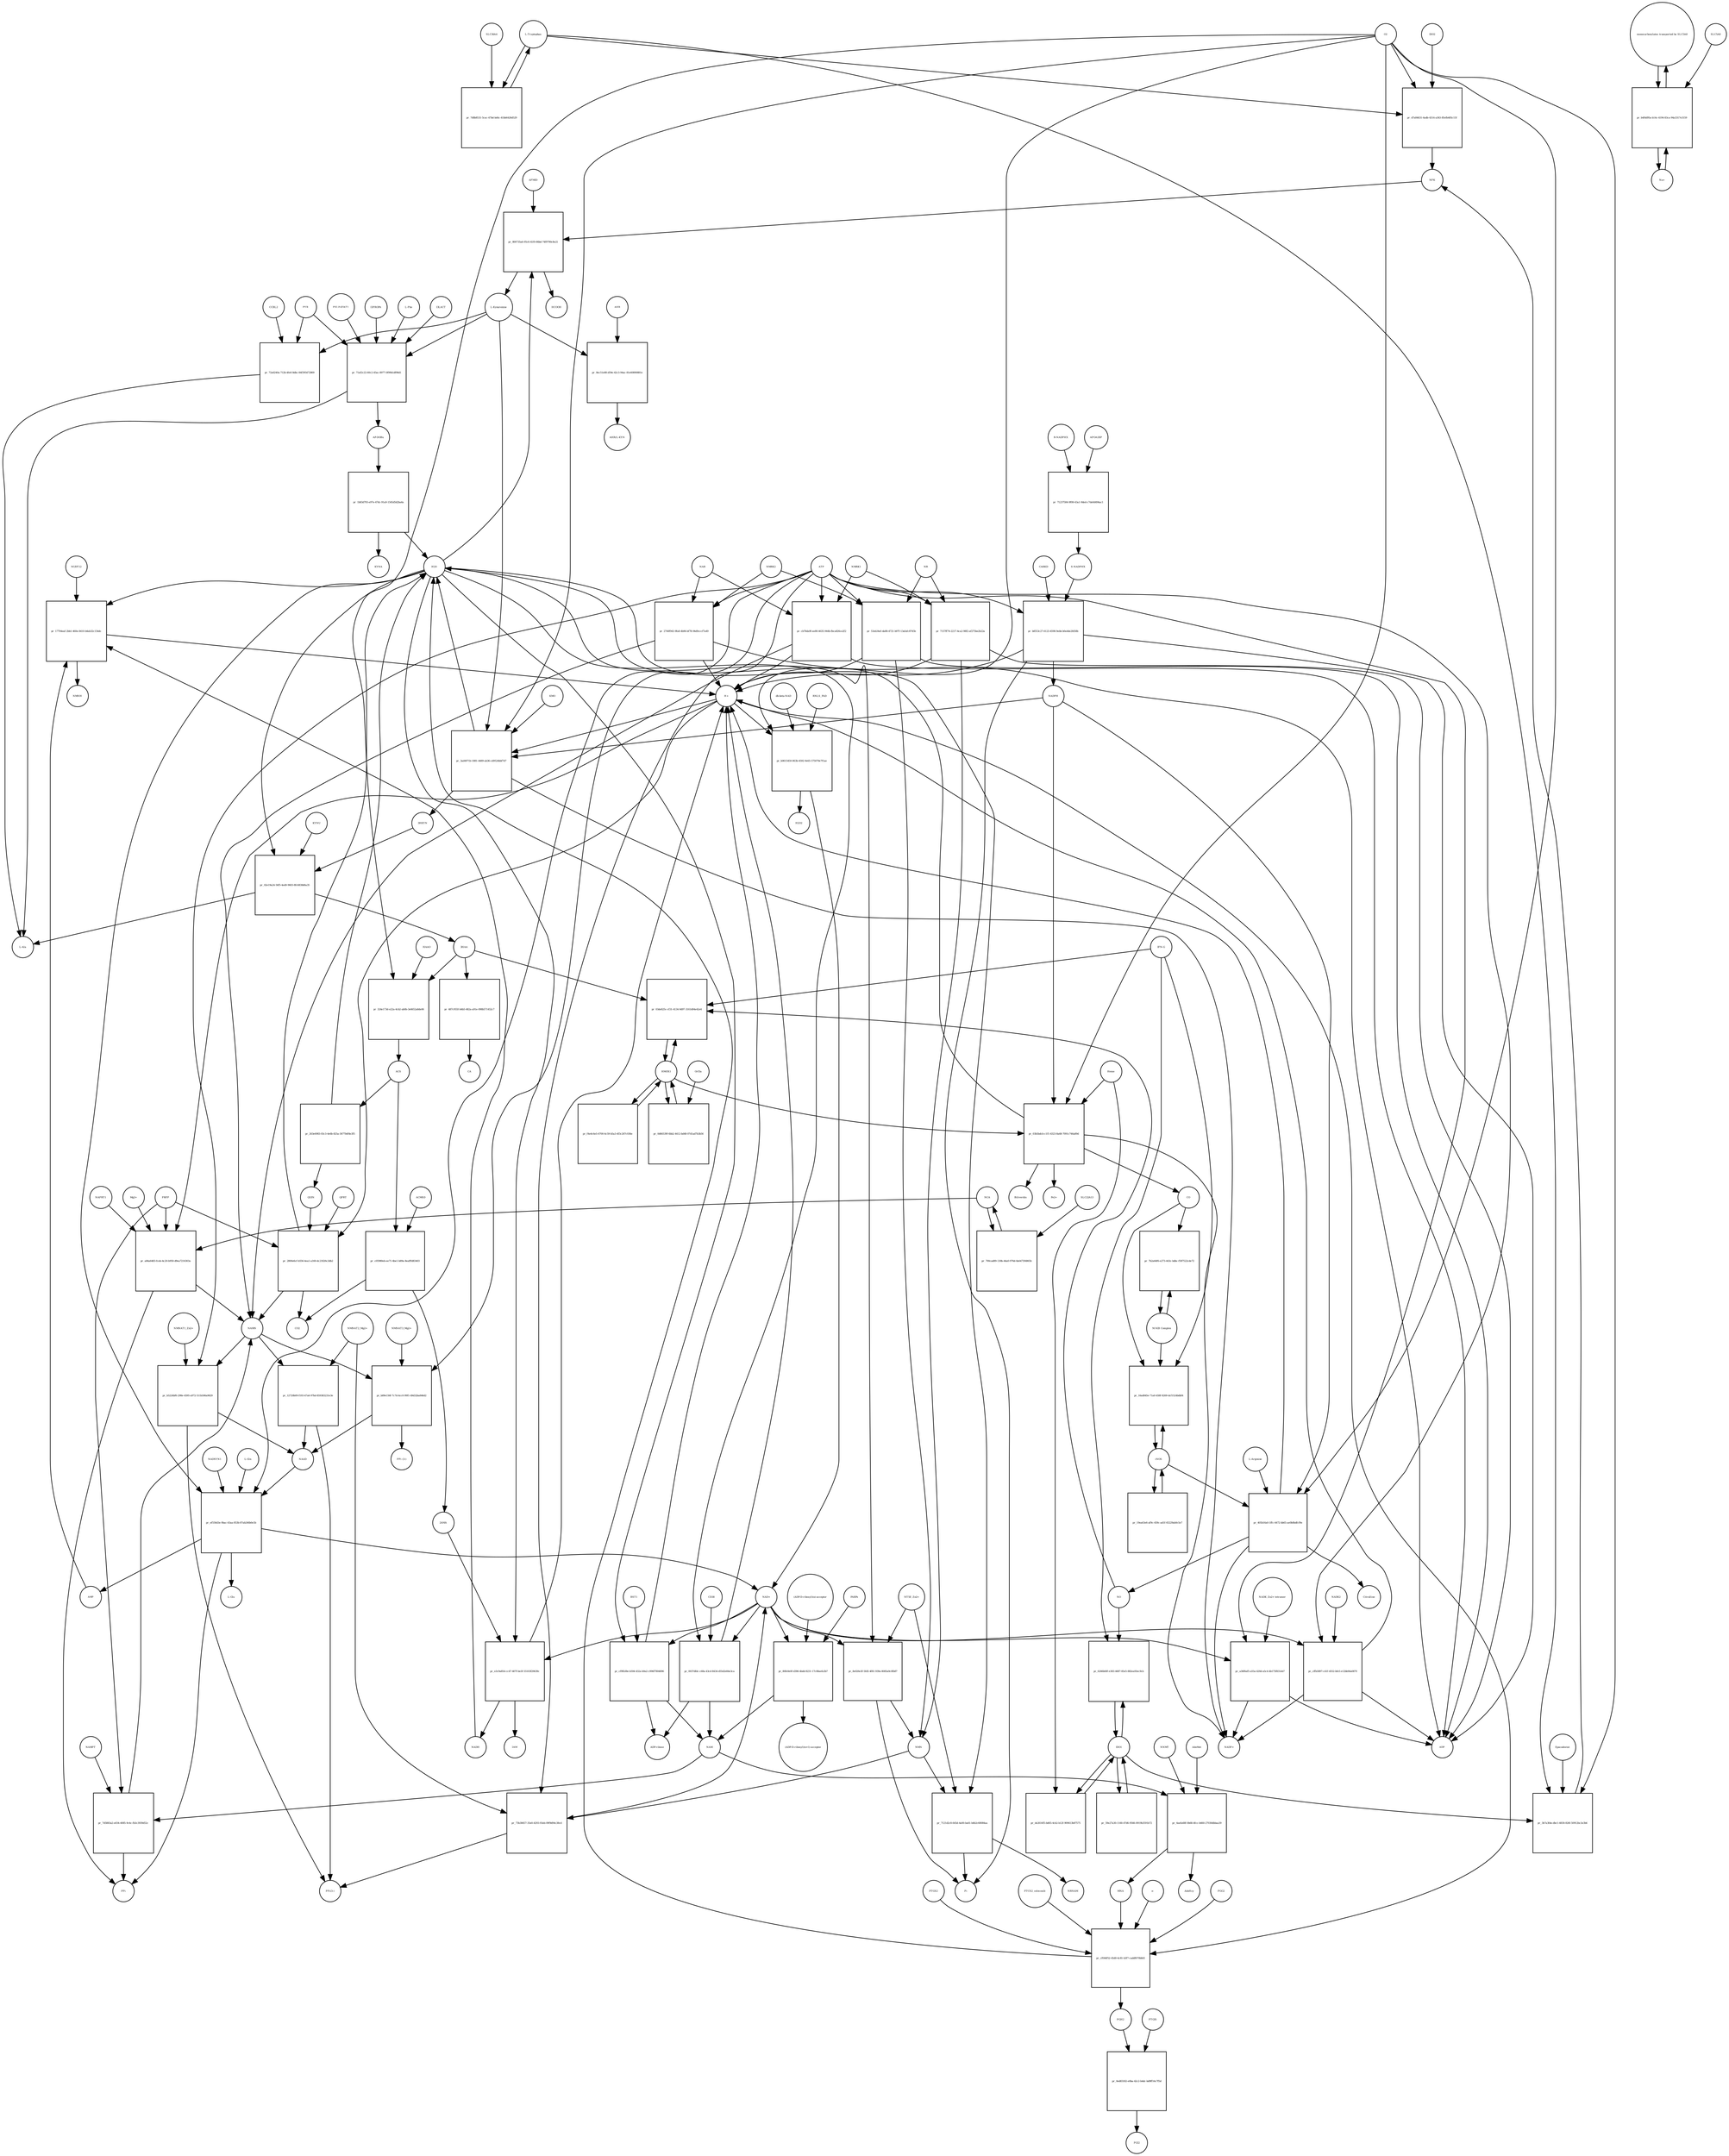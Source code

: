 strict digraph  {
"L-Tryptophan" [annotation="urn_miriam_obo.chebi_CHEBI%3A57912", bipartite=0, cls="simple chemical", fontsize=4, label="L-Tryptophan", shape=circle];
"pr_7d8b8531-5cac-47bd-bd4c-41bb6426d529" [annotation="", bipartite=1, cls=process, fontsize=4, label="pr_7d8b8531-5cac-47bd-bd4c-41bb6426d529", shape=square];
SLC36A4 [annotation=urn_miriam_uniprot_Q6YBV0, bipartite=0, cls=macromolecule, fontsize=4, label=SLC36A4, shape=circle];
"pr_d7a84631-4adb-4314-a363-85efb485c15f" [annotation="", bipartite=1, cls=process, fontsize=4, label="pr_d7a84631-4adb-4314-a363-85efb485c15f", shape=square];
NFK [annotation="urn_miriam_obo.chebi_CHEBI%3A18377", bipartite=0, cls="simple chemical", fontsize=4, label=NFK, shape=circle];
IDO2 [annotation=urn_miriam_uniprot_Q6ZQW0, bipartite=0, cls=macromolecule, fontsize=4, label=IDO2, shape=circle];
O2 [annotation="urn_miriam_obo.chebi_CHEBI%3A15379", bipartite=0, cls="simple chemical", fontsize=4, label=O2, shape=circle];
"pr_3b7a3fde-dbc1-4830-826f-50912bc3e3b6" [annotation="", bipartite=1, cls=process, fontsize=4, label="pr_3b7a3fde-dbc1-4830-826f-50912bc3e3b6", shape=square];
IDO1 [annotation=urn_miriam_uniprot_P14902, bipartite=0, cls=complex, fontsize=4, label=IDO1, shape=circle];
Epacadostat [annotation="", bipartite=0, cls="simple chemical", fontsize=4, label=Epacadostat, shape=circle];
"pr_800735a6-95c6-41f0-86bd-74f9790c8e21" [annotation="", bipartite=1, cls=process, fontsize=4, label="pr_800735a6-95c6-41f0-86bd-74f9790c8e21", shape=square];
"L-Kynurenine" [annotation="urn_miriam_obo.chebi_CHEBI%3A16946", bipartite=0, cls="simple chemical", fontsize=4, label="L-Kynurenine", shape=circle];
AFMID [annotation=urn_miriam_uniprot_Q63HM1, bipartite=0, cls=macromolecule, fontsize=4, label=AFMID, shape=circle];
H2O [annotation="urn_miriam_obo.chebi_CHEBI%3A15377", bipartite=0, cls="simple chemical", fontsize=4, label=H2O, shape=circle];
HCOOH [annotation="urn_miriam_obo.chebi_CHEBI%3A30751", bipartite=0, cls="simple chemical", fontsize=4, label=HCOOH, shape=circle];
"pr_71af2c22-60c2-45ac-8977-0f99b1df98d1" [annotation="", bipartite=1, cls=process, fontsize=4, label="pr_71af2c22-60c2-45ac-8977-0f99b1df98d1", shape=square];
"AP-DOBu" [annotation="urn_miriam_obo.chebi_CHEBI%3A17442", bipartite=0, cls="simple chemical", fontsize=4, label="AP-DOBu", shape=circle];
"PXLP-KYAT1" [annotation="urn_miriam_uniprot_Q16773|urn_miriam_obo.chebi_CHEBI%3A18405", bipartite=0, cls="complex multimer", fontsize=4, label="PXLP-KYAT1", shape=circle];
I3PROPA [annotation="urn_miriam_obo.chebi_CHEBI%3A43580", bipartite=0, cls=macromolecule, fontsize=4, label=I3PROPA, shape=circle];
"L-Phe" [annotation="urn_miriam_obo.chebi_CHEBI%3A58095", bipartite=0, cls="simple chemical", fontsize=4, label="L-Phe", shape=circle];
I3LACT [annotation="urn_miriam_obo.chebi_CHEBI%3A55528", bipartite=0, cls=macromolecule, fontsize=4, label=I3LACT, shape=circle];
PYR [annotation="urn_miriam_obo.chebi_CHEBI%3A15361", bipartite=0, cls="simple chemical", fontsize=4, label=PYR, shape=circle];
"L-Ala" [annotation="urn_miriam_obo.chebi_CHEBI%3A57972", bipartite=0, cls="simple chemical", fontsize=4, label="L-Ala", shape=circle];
"pr_72a6240a-712b-4fe0-8dbc-84f395472869" [annotation="", bipartite=1, cls=process, fontsize=4, label="pr_72a6240a-712b-4fe0-8dbc-84f395472869", shape=square];
CCBL2 [annotation=urn_miriam_uniprot_Q6YP21, bipartite=0, cls="macromolecule multimer", fontsize=4, label=CCBL2, shape=circle];
"pr_1b83d793-e97e-47dc-91a9-1545d5d2ba4a" [annotation="", bipartite=1, cls=process, fontsize=4, label="pr_1b83d793-e97e-47dc-91a9-1545d5d2ba4a", shape=square];
KYNA [annotation="urn_miriam_obo.chebi_CHEBI%3A18344", bipartite=0, cls="simple chemical", fontsize=4, label=KYNA, shape=circle];
"pr_3ad4971b-1881-4489-ab36-cd9524bbf7d7" [annotation="", bipartite=1, cls=process, fontsize=4, label="pr_3ad4971b-1881-4489-ab36-cd9524bbf7d7", shape=square];
"3HKYN" [annotation="urn_miriam_obo.chebi_CHEBI%3A17380", bipartite=0, cls="simple chemical", fontsize=4, label="3HKYN", shape=circle];
KMO [annotation=urn_miriam_uniprot_O15229, bipartite=0, cls=macromolecule, fontsize=4, label=KMO, shape=circle];
NADPH [annotation="urn_miriam_obo.chebi_CHEBI%3A16474", bipartite=0, cls="simple chemical", fontsize=4, label=NADPH, shape=circle];
"H+" [annotation="urn_miriam_obo.chebi_CHEBI%3A15378", bipartite=0, cls="simple chemical", fontsize=4, label="H+", shape=circle];
"NADP+" [annotation="urn_miriam_obo.chebi_CHEBI%3A18009", bipartite=0, cls="simple chemical", fontsize=4, label="NADP+", shape=circle];
"pr_02e19a24-56f5-4ed0-9603-8fc6838d6a35" [annotation="", bipartite=1, cls=process, fontsize=4, label="pr_02e19a24-56f5-4ed0-9603-8fc6838d6a35", shape=square];
"3HAA" [annotation="urn_miriam_obo.chebi_CHEBI%3A15793", bipartite=0, cls="simple chemical", fontsize=4, label="3HAA", shape=circle];
KYNU [annotation=urn_miriam_uniprot_Q16719, bipartite=0, cls="macromolecule multimer", fontsize=4, label=KYNU, shape=circle];
"pr_324e173d-e22a-4cb2-ab0b-3e6652a8de06" [annotation="", bipartite=1, cls=process, fontsize=4, label="pr_324e173d-e22a-4cb2-ab0b-3e6652a8de06", shape=square];
ACS [annotation="urn_miriam_obo.chebi_CHEBI%3A29044", bipartite=0, cls="simple chemical", fontsize=4, label=ACS, shape=circle];
HAAO [annotation=urn_miriam_uniprot_P46952, bipartite=0, cls=macromolecule, fontsize=4, label=HAAO, shape=circle];
"pr_c05980eb-ee71-4be1-b89a-8eafffd83403" [annotation="", bipartite=1, cls=process, fontsize=4, label="pr_c05980eb-ee71-4be1-b89a-8eafffd83403", shape=square];
"2AMA" [annotation="urn_miriam_obo.chebi_CHEBI%3A15745", bipartite=0, cls="simple chemical", fontsize=4, label="2AMA", shape=circle];
ACMSD [annotation=urn_miriam_uniprot_Q8TDX5, bipartite=0, cls="macromolecule multimer", fontsize=4, label=ACMSD, shape=circle];
CO2 [annotation="urn_miriam_obo.chebi_CHEBI%3A16526", bipartite=0, cls="simple chemical", fontsize=4, label=CO2, shape=circle];
"pr_e3c9a854-cc47-407f-be3f-55103f29639c" [annotation="", bipartite=1, cls=process, fontsize=4, label="pr_e3c9a854-cc47-407f-be3f-55103f29639c", shape=square];
"2AM" [annotation="urn_miriam_obo.chebi_CHEBI%3A16886", bipartite=0, cls="simple chemical", fontsize=4, label="2AM", shape=circle];
"NAD+" [annotation="urn_miriam_obo.chebi_CHEBI%3A57540", bipartite=0, cls="simple chemical", fontsize=4, label="NAD+", shape=circle];
NADH [annotation="urn_miriam_obo.chebi_CHEBI%3A57945", bipartite=0, cls="simple chemical", fontsize=4, label=NADH, shape=circle];
"pr_263e6983-03c3-4e6b-825a-3677b6f4e3f5" [annotation="", bipartite=1, cls=process, fontsize=4, label="pr_263e6983-03c3-4e6b-825a-3677b6f4e3f5", shape=square];
QUIN [annotation="urn_miriam_obo.chebi_CHEBI%3A16675", bipartite=0, cls="simple chemical", fontsize=4, label=QUIN, shape=circle];
"pr_8ec51e88-d59e-42c3-94ac-81e60890881e" [annotation="", bipartite=1, cls=process, fontsize=4, label="pr_8ec51e88-d59e-42c3-94ac-81e60890881e", shape=square];
AHR [annotation=urn_miriam_uniprot_P35869, bipartite=0, cls=macromolecule, fontsize=4, label=AHR, shape=circle];
"AHR/L-KYN" [annotation="", bipartite=0, cls=complex, fontsize=4, label="AHR/L-KYN", shape=circle];
"pr_6266b60f-e383-4687-85e5-882ea93ec9cb" [annotation="", bipartite=1, cls=process, fontsize=4, label="pr_6266b60f-e383-4687-85e5-882ea93ec9cb", shape=square];
NO [annotation="urn_miriam_obo.chebi_CHEBI%3A16480", bipartite=0, cls="simple chemical", fontsize=4, label=NO, shape=circle];
"IFN-G" [annotation=urn_miriam_uniprot_Q14609, bipartite=0, cls=macromolecule, fontsize=4, label="IFN-G", shape=circle];
iNOS [annotation=urn_miriam_uniprot_P35228, bipartite=0, cls=macromolecule, fontsize=4, label=iNOS, shape=circle];
"pr_16ad845e-71a0-458f-8269-dcf1524bdbf4" [annotation="", bipartite=1, cls=process, fontsize=4, label="pr_16ad845e-71a0-458f-8269-dcf1524bdbf4", shape=square];
"Nf-KB Complex" [annotation="urn_miriam_uniprot_P19838|urn_miriam_uniprot_Q04206|urn_miriam_uniprot_Q00653", bipartite=0, cls=complex, fontsize=4, label="Nf-KB Complex", shape=circle];
CO [annotation="urn_miriam_obo.chebi_CHEBI%3A17245", bipartite=0, cls="simple chemical", fontsize=4, label=CO, shape=circle];
"L-Arginine" [annotation="urn_miriam_obo.chebi_CHEBI%3A16467", bipartite=0, cls="simple chemical", fontsize=4, label="L-Arginine", shape=circle];
"pr_405b16a0-1ffc-4472-bb65-ae0b8bdfcf9e" [annotation="", bipartite=1, cls=process, fontsize=4, label="pr_405b16a0-1ffc-4472-bb65-ae0b8bdfcf9e", shape=square];
Citrulline [annotation="urn_miriam_obo.chebi_CHEBI%3A16349", bipartite=0, cls="simple chemical", fontsize=4, label=Citrulline, shape=circle];
"pr_19ea63e6-af9c-459c-ad1f-65229ab0c5e7" [annotation="", bipartite=1, cls=process, fontsize=4, label="pr_19ea63e6-af9c-459c-ad1f-65229ab0c5e7", shape=square];
"pr_59e27a30-1160-47d6-9566-0919b3591b72" [annotation="", bipartite=1, cls=process, fontsize=4, label="pr_59e27a30-1160-47d6-9566-0919b3591b72", shape=square];
"R-NADPHX" [annotation="urn_miriam_obo.chebi_CHEBI%3A64085", bipartite=0, cls="simple chemical", fontsize=4, label="R-NADPHX", shape=circle];
"pr_71237584-9f08-43a1-9ded-c7de0d494ac1" [annotation="", bipartite=1, cls=process, fontsize=4, label="pr_71237584-9f08-43a1-9ded-c7de0d494ac1", shape=square];
"S-NADPHX" [annotation="urn_miriam_obo.chebi_CHEBI%3A64084", bipartite=0, cls="simple chemical", fontsize=4, label="S-NADPHX", shape=circle];
APOA1BP [annotation=urn_miriam_uniprot_O95544, bipartite=0, cls="macromolecule multimer", fontsize=4, label=APOA1BP, shape=circle];
"pr_b8553c27-6123-4598-9ebb-b0a4de2fd58b" [annotation="", bipartite=1, cls=process, fontsize=4, label="pr_b8553c27-6123-4598-9ebb-b0a4de2fd58b", shape=square];
CARKD [annotation=urn_miriam_uniprot_Q8IW45, bipartite=0, cls=macromolecule, fontsize=4, label=CARKD, shape=circle];
ATP [annotation="urn_miriam_obo.chebi_CHEBI%3A30616", bipartite=0, cls="simple chemical", fontsize=4, label=ATP, shape=circle];
ADP [annotation="urn_miriam_obo.chebi_CHEBI%3A456216", bipartite=0, cls="simple chemical", fontsize=4, label=ADP, shape=circle];
Pi [annotation="urn_miriam_obo.chebi_CHEBI%3A18367", bipartite=0, cls="simple chemical", fontsize=4, label=Pi, shape=circle];
"pr_cffb5897-c41f-4552-bfe5-e12bb94a0870" [annotation="", bipartite=1, cls=process, fontsize=4, label="pr_cffb5897-c41f-4552-bfe5-e12bb94a0870", shape=square];
NADK2 [annotation=urn_miriam_uniprot_Q4G0N4, bipartite=0, cls="macromolecule multimer", fontsize=4, label=NADK2, shape=circle];
NAMN [annotation="urn_miriam_obo.chebi_CHEBI%3A15763", bipartite=0, cls="simple chemical", fontsize=4, label=NAMN, shape=circle];
"pr_b89e156f-7c7d-4cc0-99f1-49d32ba846d2" [annotation="", bipartite=1, cls=process, fontsize=4, label="pr_b89e156f-7c7d-4cc0-99f1-49d32ba846d2", shape=square];
NAAD [annotation="urn_miriam_obo.chebi_CHEBI%3A18304", bipartite=0, cls="simple chemical", fontsize=4, label=NAAD, shape=circle];
"NMNAT3_Mg2+" [annotation="urn_miriam_uniprot_Q96T66|urn_miriam_obo.chebi_CHEBI%3A18420", bipartite=0, cls="complex multimer", fontsize=4, label="NMNAT3_Mg2+", shape=circle];
"PPi (3-)" [annotation="urn_miriam_obo.chebi_CHEBI%3A33019", bipartite=0, cls="simple chemical", fontsize=4, label="PPi (3-)", shape=circle];
"pr_12720b09-f193-47a6-97bd-859383231e3e" [annotation="", bipartite=1, cls=process, fontsize=4, label="pr_12720b09-f193-47a6-97bd-859383231e3e", shape=square];
"NMNAT2_Mg2+" [annotation="urn_miriam_uniprot_Q9BZQ4|urn_miriam_obo.chebi_CHEBI%3A18420", bipartite=0, cls=complex, fontsize=4, label="NMNAT2_Mg2+", shape=circle];
"PPi(3-)" [annotation="urn_miriam_obo.chebi_CHEBI%3A33019", bipartite=0, cls="simple chemical", fontsize=4, label="PPi(3-)", shape=circle];
NAR [annotation="urn_miriam_obo.chebi_CHEBI%3A58527", bipartite=0, cls="simple chemical", fontsize=4, label=NAR, shape=circle];
"pr_cb76da9f-ee80-4635-944b-fbca826ce2f2" [annotation="", bipartite=1, cls=process, fontsize=4, label="pr_cb76da9f-ee80-4635-944b-fbca826ce2f2", shape=square];
NMRK1 [annotation=urn_miriam_uniprot_Q9NWW6, bipartite=0, cls=macromolecule, fontsize=4, label=NMRK1, shape=circle];
"pr_2740f943-9fa8-4b96-bf78-94d9cccf7a49" [annotation="", bipartite=1, cls=process, fontsize=4, label="pr_2740f943-9fa8-4b96-bf78-94d9cccf7a49", shape=square];
NMRK2 [annotation=urn_miriam_uniprot_Q9NPI5, bipartite=0, cls=macromolecule, fontsize=4, label=NMRK2, shape=circle];
"pr_ef556d3e-9bac-43aa-853b-87ab246b0e5b" [annotation="", bipartite=1, cls=process, fontsize=4, label="pr_ef556d3e-9bac-43aa-853b-87ab246b0e5b", shape=square];
NADSYN1 [annotation=urn_miriam_uniprot_Q6IA69, bipartite=0, cls="macromolecule multimer", fontsize=4, label=NADSYN1, shape=circle];
"L-Gln" [annotation="urn_miriam_obo.chebi_CHEBI%3A58359", bipartite=0, cls="simple chemical", fontsize=4, label="L-Gln", shape=circle];
"L-Glu" [annotation="urn_miriam_obo.chebi_CHEBI%3A29985", bipartite=0, cls="simple chemical", fontsize=4, label="L-Glu", shape=circle];
AMP [annotation="urn_miriam_obo.chebi_CHEBI%3A16027", bipartite=0, cls="simple chemical", fontsize=4, label=AMP, shape=circle];
PPi [annotation="urn_miriam_obo.chebi_CHEBI%3A29888", bipartite=0, cls="simple chemical", fontsize=4, label=PPi, shape=circle];
NMN [annotation="urn_miriam_obo.chebi_CHEBI%3A14649", bipartite=0, cls="simple chemical", fontsize=4, label=NMN, shape=circle];
"pr_73b38457-35e0-4293-93eb-09f9d94c38cd" [annotation="", bipartite=1, cls=process, fontsize=4, label="pr_73b38457-35e0-4293-93eb-09f9d94c38cd", shape=square];
NR [annotation="urn_miriam_obo.chebi_CHEBI%3A15927", bipartite=0, cls="simple chemical", fontsize=4, label=NR, shape=circle];
"pr_7157ff74-2217-4ca2-98f2-af275be2b22a" [annotation="", bipartite=1, cls=process, fontsize=4, label="pr_7157ff74-2217-4ca2-98f2-af275be2b22a", shape=square];
"pr_53eb34ef-da88-4721-b97f-13afafc8745b" [annotation="", bipartite=1, cls=process, fontsize=4, label="pr_53eb34ef-da88-4721-b97f-13afafc8745b", shape=square];
NCA [annotation="urn_miriam_obo.chebi_CHEBI%3A32544", bipartite=0, cls="simple chemical", fontsize=4, label=NCA, shape=circle];
"pr_a84a6483-fceb-4c20-b950-d9ea7216303a" [annotation="", bipartite=1, cls=process, fontsize=4, label="pr_a84a6483-fceb-4c20-b950-d9ea7216303a", shape=square];
NAPRT1 [annotation=urn_miriam_uniprot_Q6XQN6, bipartite=0, cls="macromolecule multimer", fontsize=4, label=NAPRT1, shape=circle];
"Mg2+" [annotation="urn_miriam_obo.chebi_CHEBI%3A18420", bipartite=0, cls="simple chemical", fontsize=4, label="Mg2+", shape=circle];
PRPP [annotation="urn_miriam_obo.chebi_CHEBI%3A17111", bipartite=0, cls="simple chemical", fontsize=4, label=PRPP, shape=circle];
"pr_80fe0e0f-d396-4bdd-8231-17c08aefa3b7" [annotation="", bipartite=1, cls=process, fontsize=4, label="pr_80fe0e0f-d396-4bdd-8231-17c08aefa3b7", shape=square];
NAM [annotation="urn_miriam_obo.chebi_CHEBI%3A17154", bipartite=0, cls="simple chemical", fontsize=4, label=NAM, shape=circle];
PARPs [annotation="urn_miriam_uniprot_Q8N5Y8|urn_miriam_uniprot_Q53GL7|urn_miriam_uniprot_Q8IXQ6", bipartite=0, cls=macromolecule, fontsize=4, label=PARPs, shape=circle];
"(ADP-D-ribosyl)(n)-acceptor" [annotation="urn_miriam_obo.chebi_CHEBI%3A133202", bipartite=0, cls="simple chemical", fontsize=4, label="(ADP-D-ribosyl)(n)-acceptor", shape=circle];
"(ADP-D-ribosyl)(n+1)-acceptor" [annotation="urn_miriam_obo.chebi_CHEBI%3A133203", bipartite=0, cls="simple chemical", fontsize=4, label="(ADP-D-ribosyl)(n+1)-acceptor", shape=circle];
"pr_7d5883a2-e034-4085-9c4c-fb3c3939d52c" [annotation="", bipartite=1, cls=process, fontsize=4, label="pr_7d5883a2-e034-4085-9c4c-fb3c3939d52c", shape=square];
NAMPT [annotation=urn_miriam_uniprot_P43490, bipartite=0, cls=macromolecule, fontsize=4, label=NAMPT, shape=circle];
"pr_4aefa68f-0b68-4fcc-b660-27030dbbaa39" [annotation="", bipartite=1, cls=process, fontsize=4, label="pr_4aefa68f-0b68-4fcc-b660-27030dbbaa39", shape=square];
MNA [annotation="urn_miriam_obo.chebi_CHEBI%3A16797", bipartite=0, cls="simple chemical", fontsize=4, label=MNA, shape=circle];
NNMT [annotation=urn_miriam_uniprot_P40261, bipartite=0, cls=macromolecule, fontsize=4, label=NNMT, shape=circle];
AdoMet [annotation="urn_miriam_obo.chebi_CHEBI%3A15414", bipartite=0, cls="simple chemical", fontsize=4, label=AdoMet, shape=circle];
AdoHcy [annotation="urn_miriam_obo.chebi_CHEBI%3A16680", bipartite=0, cls="simple chemical", fontsize=4, label=AdoHcy, shape=circle];
"pr_2800e6cf-b556-4ea1-a160-dc21826c3db2" [annotation="", bipartite=1, cls=process, fontsize=4, label="pr_2800e6cf-b556-4ea1-a160-dc21826c3db2", shape=square];
QPRT [annotation=urn_miriam_uniprot_Q15274, bipartite=0, cls=macromolecule, fontsize=4, label=QPRT, shape=circle];
"pr_a36f6af5-a55a-420d-a5c4-4b175f831eb7" [annotation="", bipartite=1, cls=process, fontsize=4, label="pr_a36f6af5-a55a-420d-a5c4-4b175f831eb7", shape=square];
"NADK_Zn2+ tetramer" [annotation="urn_miriam_uniprot_O95544|urn_miriam_obo.chebi_CHEBI%3A29105", bipartite=0, cls="complex multimer", fontsize=4, label="NADK_Zn2+ tetramer", shape=circle];
"pr_cf9fb38e-b594-432a-b9a2-c996f7804896" [annotation="", bipartite=1, cls=process, fontsize=4, label="pr_cf9fb38e-b594-432a-b9a2-c996f7804896", shape=square];
"ADP-ribose" [annotation="urn_miriam_obo.chebi_CHEBI%3A57967", bipartite=0, cls="simple chemical", fontsize=4, label="ADP-ribose", shape=circle];
BST1 [annotation=urn_miriam_uniprot_Q10588, bipartite=0, cls="macromolecule multimer", fontsize=4, label=BST1, shape=circle];
"pr_0037dfdc-c68a-43cd-8434-d55d2e84e3ca" [annotation="", bipartite=1, cls=process, fontsize=4, label="pr_0037dfdc-c68a-43cd-8434-d55d2e84e3ca", shape=square];
CD38 [annotation=urn_miriam_uniprot_P28907, bipartite=0, cls=macromolecule, fontsize=4, label=CD38, shape=circle];
"dh-beta-NAD" [annotation="urn_miriam_obo.chebi_CHEBI%3A90171|urn_miriam_obo.chebi_CHEBI%3A90174", bipartite=0, cls="simple chemical", fontsize=4, label="dh-beta-NAD", shape=circle];
"pr_b0615450-063b-4592-9e65-575070e7f1ae" [annotation="", bipartite=1, cls=process, fontsize=4, label="pr_b0615450-063b-4592-9e65-575070e7f1ae", shape=square];
H2O2 [annotation="urn_miriam_obo.chebi_CHEBI%3A16240", bipartite=0, cls="simple chemical", fontsize=4, label=H2O2, shape=circle];
RNLS_FAD [annotation="urn_miriam_uniprot_Q5VYX0|urn_miriam_obo.chebi_CHEBI%3A16238", bipartite=0, cls=complex, fontsize=4, label=RNLS_FAD, shape=circle];
"pr_8e026e3f-5fd5-4f81-939a-8085a9c0fb87" [annotation="", bipartite=1, cls=process, fontsize=4, label="pr_8e026e3f-5fd5-4f81-939a-8085a9c0fb87", shape=square];
"NT5E_Zn2+" [annotation="urn_miriam_uniprot_P21589|urn_miriam_obo.chebi_CHEBI%3A29105", bipartite=0, cls="complex multimer", fontsize=4, label="NT5E_Zn2+", shape=circle];
"pr_7121d2c8-645d-4a00-ba61-b4b2c68084aa" [annotation="", bipartite=1, cls=process, fontsize=4, label="pr_7121d2c8-645d-4a00-ba61-b4b2c68084aa", shape=square];
NRNAM [annotation="urn_miriam_obo.chebi_CHEBI%3A15927", bipartite=0, cls="simple chemical", fontsize=4, label=NRNAM, shape=circle];
"pr_700cad89-130b-44a0-976d-8a6473f4865b" [annotation="", bipartite=1, cls=process, fontsize=4, label="pr_700cad89-130b-44a0-976d-8a6473f4865b", shape=square];
SLC22A13 [annotation=urn_miriam_uniprot_Q9Y226, bipartite=0, cls=macromolecule, fontsize=4, label=SLC22A13, shape=circle];
"pr_17704eaf-2bb1-460e-8410-b4ab32c154dc" [annotation="", bipartite=1, cls=process, fontsize=4, label="pr_17704eaf-2bb1-460e-8410-b4ab32c154dc", shape=square];
NMNH [annotation="urn_miriam_obo.chebi_CHEBI%3A74452", bipartite=0, cls="simple chemical", fontsize=4, label=NMNH, shape=circle];
NUDT12 [annotation=urn_miriam_uniprot_Q9BQG2, bipartite=0, cls=macromolecule, fontsize=4, label=NUDT12, shape=circle];
"pr_b5224bf6-298e-4595-a972-511b506a9629" [annotation="", bipartite=1, cls=process, fontsize=4, label="pr_b5224bf6-298e-4595-a972-511b506a9629", shape=square];
"NMNAT1_Zn2+" [annotation="urn_miriam_uniprot_Q9HAN9|urn_miriam_obo.chebi_CHEBI%3A29105", bipartite=0, cls="complex multimer", fontsize=4, label="NMNAT1_Zn2+", shape=circle];
PGG2 [annotation="urn_miriam_obo.chebi_CHEBI%3A27647", bipartite=0, cls="simple chemical", fontsize=4, label=PGG2, shape=circle];
"pr_cf044f52-45d0-4c81-b3f7-caddf670b8d1" [annotation="", bipartite=1, cls=process, fontsize=4, label="pr_cf044f52-45d0-4c81-b3f7-caddf670b8d1", shape=square];
PGH2 [annotation="urn_miriam_obo.chebi_CHEBI%3A15554", bipartite=0, cls="simple chemical", fontsize=4, label=PGH2, shape=circle];
PTGS2 [annotation=urn_miriam_uniprot_P35354, bipartite=0, cls="macromolecule multimer", fontsize=4, label=PTGS2, shape=circle];
PTCS2_celecoxib [annotation="urn_miriam_uniprot_P35354|urn_miriam_obo.chebi_CHEBI%3A41423", bipartite=0, cls=complex, fontsize=4, label=PTCS2_celecoxib, shape=circle];
"e-" [annotation="urn_miriam_obo.chebi_CHEBI%3A10545", bipartite=0, cls="simple chemical", fontsize=4, label="e-", shape=circle];
"pr_0ed83182-e0ba-42c2-b4dc-bd9ff16c7f5d" [annotation="", bipartite=1, cls=process, fontsize=4, label="pr_0ed83182-e0ba-42c2-b4dc-bd9ff16c7f5d", shape=square];
PGI2 [annotation="urn_miriam_obo.chebi_CHEBI%3A15552", bipartite=0, cls="simple chemical", fontsize=4, label=PGI2, shape=circle];
PTGIS [annotation=urn_miriam_uniprot_Q16647, bipartite=0, cls=macromolecule, fontsize=4, label=PTGIS, shape=circle];
"monocarboxylates transported by SLC5A8" [annotation="", bipartite=0, cls="simple chemical", fontsize=4, label="monocarboxylates transported by SLC5A8", shape=circle];
"pr_b4f4d95a-b14c-4194-83ca-94a3317e3159" [annotation="", bipartite=1, cls=process, fontsize=4, label="pr_b4f4d95a-b14c-4194-83ca-94a3317e3159", shape=square];
SLC5A8 [annotation=urn_miriam_uniprot_Q8N695, bipartite=0, cls=macromolecule, fontsize=4, label=SLC5A8, shape=circle];
"Na+" [annotation="urn_miriam_obo.chebi_CHEBI%3A29101", bipartite=0, cls="simple chemical", fontsize=4, label="Na+", shape=circle];
HMOX1 [annotation="", bipartite=0, cls=macromolecule, fontsize=4, label=HMOX1, shape=circle];
"pr_03de825c-cf31-4134-9d97-3161d04e42e4" [annotation="", bipartite=1, cls=process, fontsize=4, label="pr_03de825c-cf31-4134-9d97-3161d04e42e4", shape=square];
"pr_f4e4c6e5-6700-4c59-b5a3-4f3c267c036e" [annotation="", bipartite=1, cls=process, fontsize=4, label="pr_f4e4c6e5-6700-4c59-b5a3-4f3c267c036e", shape=square];
Heme [annotation="urn_miriam_obo.chebi_CHEBI%3A30413", bipartite=0, cls="simple chemical", fontsize=4, label=Heme, shape=circle];
"pr_03b5bdcb-c1f1-4323-8a68-7091c746a89d" [annotation="", bipartite=1, cls=process, fontsize=4, label="pr_03b5bdcb-c1f1-4323-8a68-7091c746a89d", shape=square];
Biliverdin [annotation="urn_miriam_obo.chebi_CHEBI%3A17033", bipartite=0, cls="simple chemical", fontsize=4, label=Biliverdin, shape=circle];
"Fe2+" [annotation="urn_miriam_obo.chebi_CHEBI%3A29033", bipartite=0, cls="simple chemical", fontsize=4, label="Fe2+", shape=circle];
"pr_0d66539f-6bb2-4412-bd48-07d1ad7b3b56" [annotation="", bipartite=1, cls=process, fontsize=4, label="pr_0d66539f-6bb2-4412-bd48-07d1ad7b3b56", shape=square];
Orf3a [annotation="urn_miriam_ncbiprotein_BCD58754|urn_miriam_uniprot_P0DTC3", bipartite=0, cls=macromolecule, fontsize=4, label=Orf3a, shape=circle];
"pr_7b2a64f6-e273-443c-bdbc-f587522cde72" [annotation="", bipartite=1, cls=process, fontsize=4, label="pr_7b2a64f6-e273-443c-bdbc-f587522cde72", shape=square];
"pr_de2616f5-bd65-4cb2-b12f-909613b87575" [annotation="", bipartite=1, cls=process, fontsize=4, label="pr_de2616f5-bd65-4cb2-b12f-909613b87575", shape=square];
"pr_487c955f-b4b5-482a-a91e-098b571452c7" [annotation="", bipartite=1, cls="omitted process", fontsize=4, label="pr_487c955f-b4b5-482a-a91e-098b571452c7", shape=square];
CA [annotation="", bipartite=0, cls="simple chemical", fontsize=4, label=CA, shape=circle];
"L-Tryptophan" -> "pr_7d8b8531-5cac-47bd-bd4c-41bb6426d529"  [annotation="", interaction_type=consumption];
"L-Tryptophan" -> "pr_d7a84631-4adb-4314-a363-85efb485c15f"  [annotation="", interaction_type=consumption];
"L-Tryptophan" -> "pr_3b7a3fde-dbc1-4830-826f-50912bc3e3b6"  [annotation="", interaction_type=consumption];
"pr_7d8b8531-5cac-47bd-bd4c-41bb6426d529" -> "L-Tryptophan"  [annotation="", interaction_type=production];
SLC36A4 -> "pr_7d8b8531-5cac-47bd-bd4c-41bb6426d529"  [annotation="", interaction_type=catalysis];
"pr_d7a84631-4adb-4314-a363-85efb485c15f" -> NFK  [annotation="", interaction_type=production];
NFK -> "pr_800735a6-95c6-41f0-86bd-74f9790c8e21"  [annotation="", interaction_type=consumption];
IDO2 -> "pr_d7a84631-4adb-4314-a363-85efb485c15f"  [annotation="", interaction_type=catalysis];
O2 -> "pr_d7a84631-4adb-4314-a363-85efb485c15f"  [annotation="", interaction_type=consumption];
O2 -> "pr_3b7a3fde-dbc1-4830-826f-50912bc3e3b6"  [annotation="", interaction_type=consumption];
O2 -> "pr_3ad4971b-1881-4489-ab36-cd9524bbf7d7"  [annotation="", interaction_type=consumption];
O2 -> "pr_324e173d-e22a-4cb2-ab0b-3e6652a8de06"  [annotation="", interaction_type=consumption];
O2 -> "pr_405b16a0-1ffc-4472-bb65-ae0b8bdfcf9e"  [annotation="", interaction_type=consumption];
O2 -> "pr_b0615450-063b-4592-9e65-575070e7f1ae"  [annotation="", interaction_type=consumption];
O2 -> "pr_03b5bdcb-c1f1-4323-8a68-7091c746a89d"  [annotation="", interaction_type=consumption];
"pr_3b7a3fde-dbc1-4830-826f-50912bc3e3b6" -> NFK  [annotation="", interaction_type=production];
IDO1 -> "pr_3b7a3fde-dbc1-4830-826f-50912bc3e3b6"  [annotation="urn_miriam_pubmed_29531094|urn_miriam_pubmed_28523098|urn_miriam_pubmed_30338242|urn_miriam_pubmed_32292563", interaction_type=catalysis];
IDO1 -> "pr_6266b60f-e383-4687-85e5-882ea93ec9cb"  [annotation="", interaction_type=consumption];
IDO1 -> "pr_59e27a30-1160-47d6-9566-0919b3591b72"  [annotation="", interaction_type=consumption];
IDO1 -> "pr_de2616f5-bd65-4cb2-b12f-909613b87575"  [annotation="", interaction_type=consumption];
Epacadostat -> "pr_3b7a3fde-dbc1-4830-826f-50912bc3e3b6"  [annotation="urn_miriam_pubmed_29531094|urn_miriam_pubmed_28523098|urn_miriam_pubmed_30338242|urn_miriam_pubmed_32292563", interaction_type=inhibition];
"pr_800735a6-95c6-41f0-86bd-74f9790c8e21" -> "L-Kynurenine"  [annotation="", interaction_type=production];
"pr_800735a6-95c6-41f0-86bd-74f9790c8e21" -> HCOOH  [annotation="", interaction_type=production];
"L-Kynurenine" -> "pr_71af2c22-60c2-45ac-8977-0f99b1df98d1"  [annotation="", interaction_type=consumption];
"L-Kynurenine" -> "pr_72a6240a-712b-4fe0-8dbc-84f395472869"  [annotation="", interaction_type=consumption];
"L-Kynurenine" -> "pr_3ad4971b-1881-4489-ab36-cd9524bbf7d7"  [annotation="", interaction_type=consumption];
"L-Kynurenine" -> "pr_8ec51e88-d59e-42c3-94ac-81e60890881e"  [annotation="", interaction_type=consumption];
AFMID -> "pr_800735a6-95c6-41f0-86bd-74f9790c8e21"  [annotation=urn_miriam_pubmed_29531094, interaction_type=catalysis];
H2O -> "pr_800735a6-95c6-41f0-86bd-74f9790c8e21"  [annotation="", interaction_type=consumption];
H2O -> "pr_02e19a24-56f5-4ed0-9603-8fc6838d6a35"  [annotation="", interaction_type=consumption];
H2O -> "pr_e3c9a854-cc47-407f-be3f-55103f29639c"  [annotation="", interaction_type=consumption];
H2O -> "pr_ef556d3e-9bac-43aa-853b-87ab246b0e5b"  [annotation="", interaction_type=consumption];
H2O -> "pr_cf9fb38e-b594-432a-b9a2-c996f7804896"  [annotation="", interaction_type=consumption];
H2O -> "pr_0037dfdc-c68a-43cd-8434-d55d2e84e3ca"  [annotation="", interaction_type=consumption];
H2O -> "pr_8e026e3f-5fd5-4f81-939a-8085a9c0fb87"  [annotation="", interaction_type=consumption];
H2O -> "pr_7121d2c8-645d-4a00-ba61-b4b2c68084aa"  [annotation="", interaction_type=consumption];
H2O -> "pr_17704eaf-2bb1-460e-8410-b4ab32c154dc"  [annotation="", interaction_type=consumption];
"pr_71af2c22-60c2-45ac-8977-0f99b1df98d1" -> "AP-DOBu"  [annotation="", interaction_type=production];
"pr_71af2c22-60c2-45ac-8977-0f99b1df98d1" -> "L-Ala"  [annotation="", interaction_type=production];
"AP-DOBu" -> "pr_1b83d793-e97e-47dc-91a9-1545d5d2ba4a"  [annotation="", interaction_type=consumption];
"PXLP-KYAT1" -> "pr_71af2c22-60c2-45ac-8977-0f99b1df98d1"  [annotation="", interaction_type=catalysis];
I3PROPA -> "pr_71af2c22-60c2-45ac-8977-0f99b1df98d1"  [annotation="", interaction_type=inhibition];
"L-Phe" -> "pr_71af2c22-60c2-45ac-8977-0f99b1df98d1"  [annotation="", interaction_type=inhibition];
I3LACT -> "pr_71af2c22-60c2-45ac-8977-0f99b1df98d1"  [annotation="", interaction_type=inhibition];
PYR -> "pr_71af2c22-60c2-45ac-8977-0f99b1df98d1"  [annotation="", interaction_type=consumption];
PYR -> "pr_72a6240a-712b-4fe0-8dbc-84f395472869"  [annotation="", interaction_type=consumption];
"pr_72a6240a-712b-4fe0-8dbc-84f395472869" -> "L-Ala"  [annotation="", interaction_type=production];
CCBL2 -> "pr_72a6240a-712b-4fe0-8dbc-84f395472869"  [annotation="", interaction_type=catalysis];
"pr_1b83d793-e97e-47dc-91a9-1545d5d2ba4a" -> KYNA  [annotation="", interaction_type=production];
"pr_1b83d793-e97e-47dc-91a9-1545d5d2ba4a" -> H2O  [annotation="", interaction_type=production];
"pr_3ad4971b-1881-4489-ab36-cd9524bbf7d7" -> "3HKYN"  [annotation="", interaction_type=production];
"pr_3ad4971b-1881-4489-ab36-cd9524bbf7d7" -> H2O  [annotation="", interaction_type=production];
"pr_3ad4971b-1881-4489-ab36-cd9524bbf7d7" -> "NADP+"  [annotation="", interaction_type=production];
"3HKYN" -> "pr_02e19a24-56f5-4ed0-9603-8fc6838d6a35"  [annotation="", interaction_type=consumption];
KMO -> "pr_3ad4971b-1881-4489-ab36-cd9524bbf7d7"  [annotation="", interaction_type=catalysis];
NADPH -> "pr_3ad4971b-1881-4489-ab36-cd9524bbf7d7"  [annotation="", interaction_type=consumption];
NADPH -> "pr_405b16a0-1ffc-4472-bb65-ae0b8bdfcf9e"  [annotation="", interaction_type=consumption];
NADPH -> "pr_03b5bdcb-c1f1-4323-8a68-7091c746a89d"  [annotation="", interaction_type=consumption];
"H+" -> "pr_3ad4971b-1881-4489-ab36-cd9524bbf7d7"  [annotation="", interaction_type=consumption];
"H+" -> "pr_a84a6483-fceb-4c20-b950-d9ea7216303a"  [annotation="", interaction_type=consumption];
"H+" -> "pr_2800e6cf-b556-4ea1-a160-dc21826c3db2"  [annotation="", interaction_type=consumption];
"H+" -> "pr_b0615450-063b-4592-9e65-575070e7f1ae"  [annotation="", interaction_type=consumption];
"H+" -> "pr_cf044f52-45d0-4c81-b3f7-caddf670b8d1"  [annotation="", interaction_type=consumption];
"pr_02e19a24-56f5-4ed0-9603-8fc6838d6a35" -> "3HAA"  [annotation="", interaction_type=production];
"pr_02e19a24-56f5-4ed0-9603-8fc6838d6a35" -> "L-Ala"  [annotation="", interaction_type=production];
"3HAA" -> "pr_324e173d-e22a-4cb2-ab0b-3e6652a8de06"  [annotation="", interaction_type=consumption];
"3HAA" -> "pr_03de825c-cf31-4134-9d97-3161d04e42e4"  [annotation="urn_miriam_pubmed_15249210|urn_miriam_pubmed_11287117|urn_miriam_pubmed_12706494", interaction_type=catalysis];
"3HAA" -> "pr_487c955f-b4b5-482a-a91e-098b571452c7"  [annotation="", interaction_type=consumption];
KYNU -> "pr_02e19a24-56f5-4ed0-9603-8fc6838d6a35"  [annotation="", interaction_type=catalysis];
"pr_324e173d-e22a-4cb2-ab0b-3e6652a8de06" -> ACS  [annotation="", interaction_type=production];
ACS -> "pr_c05980eb-ee71-4be1-b89a-8eafffd83403"  [annotation="", interaction_type=consumption];
ACS -> "pr_263e6983-03c3-4e6b-825a-3677b6f4e3f5"  [annotation="", interaction_type=consumption];
HAAO -> "pr_324e173d-e22a-4cb2-ab0b-3e6652a8de06"  [annotation="", interaction_type=catalysis];
"pr_c05980eb-ee71-4be1-b89a-8eafffd83403" -> "2AMA"  [annotation="", interaction_type=production];
"pr_c05980eb-ee71-4be1-b89a-8eafffd83403" -> CO2  [annotation="", interaction_type=production];
"2AMA" -> "pr_e3c9a854-cc47-407f-be3f-55103f29639c"  [annotation="", interaction_type=consumption];
ACMSD -> "pr_c05980eb-ee71-4be1-b89a-8eafffd83403"  [annotation="", interaction_type=catalysis];
"pr_e3c9a854-cc47-407f-be3f-55103f29639c" -> "2AM"  [annotation="", interaction_type=production];
"pr_e3c9a854-cc47-407f-be3f-55103f29639c" -> NADH  [annotation="", interaction_type=production];
"pr_e3c9a854-cc47-407f-be3f-55103f29639c" -> "H+"  [annotation="", interaction_type=production];
"NAD+" -> "pr_e3c9a854-cc47-407f-be3f-55103f29639c"  [annotation="", interaction_type=consumption];
"NAD+" -> "pr_cffb5897-c41f-4552-bfe5-e12bb94a0870"  [annotation="", interaction_type=consumption];
"NAD+" -> "pr_80fe0e0f-d396-4bdd-8231-17c08aefa3b7"  [annotation="", interaction_type=consumption];
"NAD+" -> "pr_a36f6af5-a55a-420d-a5c4-4b175f831eb7"  [annotation="", interaction_type=consumption];
"NAD+" -> "pr_cf9fb38e-b594-432a-b9a2-c996f7804896"  [annotation="", interaction_type=consumption];
"NAD+" -> "pr_0037dfdc-c68a-43cd-8434-d55d2e84e3ca"  [annotation="", interaction_type=consumption];
"NAD+" -> "pr_8e026e3f-5fd5-4f81-939a-8085a9c0fb87"  [annotation="", interaction_type=consumption];
NADH -> "pr_17704eaf-2bb1-460e-8410-b4ab32c154dc"  [annotation="", interaction_type=consumption];
"pr_263e6983-03c3-4e6b-825a-3677b6f4e3f5" -> QUIN  [annotation="", interaction_type=production];
"pr_263e6983-03c3-4e6b-825a-3677b6f4e3f5" -> H2O  [annotation="", interaction_type=production];
QUIN -> "pr_2800e6cf-b556-4ea1-a160-dc21826c3db2"  [annotation="", interaction_type=consumption];
"pr_8ec51e88-d59e-42c3-94ac-81e60890881e" -> "AHR/L-KYN"  [annotation="", interaction_type=production];
AHR -> "pr_8ec51e88-d59e-42c3-94ac-81e60890881e"  [annotation="", interaction_type=consumption];
"pr_6266b60f-e383-4687-85e5-882ea93ec9cb" -> IDO1  [annotation="", interaction_type=production];
NO -> "pr_6266b60f-e383-4687-85e5-882ea93ec9cb"  [annotation="urn_miriam_pubmed_23476103|urn_miriam_pubmed_15249210|urn_miriam_pubmed_9126284", interaction_type=inhibition];
NO -> "pr_03de825c-cf31-4134-9d97-3161d04e42e4"  [annotation="urn_miriam_pubmed_15249210|urn_miriam_pubmed_11287117|urn_miriam_pubmed_12706494", interaction_type=catalysis];
"IFN-G" -> "pr_6266b60f-e383-4687-85e5-882ea93ec9cb"  [annotation="urn_miriam_pubmed_23476103|urn_miriam_pubmed_15249210|urn_miriam_pubmed_9126284", interaction_type=catalysis];
"IFN-G" -> "pr_16ad845e-71a0-458f-8269-dcf1524bdbf4"  [annotation="urn_miriam_pubmed_9126284|urn_miriam_pubmed_15249210", interaction_type=catalysis];
"IFN-G" -> "pr_03de825c-cf31-4134-9d97-3161d04e42e4"  [annotation="urn_miriam_pubmed_15249210|urn_miriam_pubmed_11287117|urn_miriam_pubmed_12706494", interaction_type=catalysis];
iNOS -> "pr_16ad845e-71a0-458f-8269-dcf1524bdbf4"  [annotation="", interaction_type=consumption];
iNOS -> "pr_405b16a0-1ffc-4472-bb65-ae0b8bdfcf9e"  [annotation="urn_miriam_pubmed_15249210|urn_miriam_pubmed_11463332", interaction_type=catalysis];
iNOS -> "pr_19ea63e6-af9c-459c-ad1f-65229ab0c5e7"  [annotation="", interaction_type=consumption];
"pr_16ad845e-71a0-458f-8269-dcf1524bdbf4" -> iNOS  [annotation="", interaction_type=production];
"Nf-KB Complex" -> "pr_16ad845e-71a0-458f-8269-dcf1524bdbf4"  [annotation="urn_miriam_pubmed_9126284|urn_miriam_pubmed_15249210", interaction_type=catalysis];
"Nf-KB Complex" -> "pr_7b2a64f6-e273-443c-bdbc-f587522cde72"  [annotation="", interaction_type=consumption];
CO -> "pr_16ad845e-71a0-458f-8269-dcf1524bdbf4"  [annotation="urn_miriam_pubmed_9126284|urn_miriam_pubmed_15249210", interaction_type=inhibition];
CO -> "pr_7b2a64f6-e273-443c-bdbc-f587522cde72"  [annotation=urn_miriam_pubmed_15249210, interaction_type=inhibition];
"L-Arginine" -> "pr_405b16a0-1ffc-4472-bb65-ae0b8bdfcf9e"  [annotation="", interaction_type=consumption];
"pr_405b16a0-1ffc-4472-bb65-ae0b8bdfcf9e" -> Citrulline  [annotation="", interaction_type=production];
"pr_405b16a0-1ffc-4472-bb65-ae0b8bdfcf9e" -> "NADP+"  [annotation="", interaction_type=production];
"pr_405b16a0-1ffc-4472-bb65-ae0b8bdfcf9e" -> "H+"  [annotation="", interaction_type=production];
"pr_405b16a0-1ffc-4472-bb65-ae0b8bdfcf9e" -> NO  [annotation="", interaction_type=production];
"pr_19ea63e6-af9c-459c-ad1f-65229ab0c5e7" -> iNOS  [annotation="", interaction_type=production];
"pr_59e27a30-1160-47d6-9566-0919b3591b72" -> IDO1  [annotation="", interaction_type=production];
"R-NADPHX" -> "pr_71237584-9f08-43a1-9ded-c7de0d494ac1"  [annotation="", interaction_type=consumption];
"pr_71237584-9f08-43a1-9ded-c7de0d494ac1" -> "S-NADPHX"  [annotation="", interaction_type=production];
"S-NADPHX" -> "pr_b8553c27-6123-4598-9ebb-b0a4de2fd58b"  [annotation="", interaction_type=consumption];
APOA1BP -> "pr_71237584-9f08-43a1-9ded-c7de0d494ac1"  [annotation="", interaction_type=catalysis];
"pr_b8553c27-6123-4598-9ebb-b0a4de2fd58b" -> NADPH  [annotation="", interaction_type=production];
"pr_b8553c27-6123-4598-9ebb-b0a4de2fd58b" -> ADP  [annotation="", interaction_type=production];
"pr_b8553c27-6123-4598-9ebb-b0a4de2fd58b" -> "H+"  [annotation="", interaction_type=production];
"pr_b8553c27-6123-4598-9ebb-b0a4de2fd58b" -> Pi  [annotation="", interaction_type=production];
CARKD -> "pr_b8553c27-6123-4598-9ebb-b0a4de2fd58b"  [annotation="", interaction_type=catalysis];
ATP -> "pr_b8553c27-6123-4598-9ebb-b0a4de2fd58b"  [annotation="", interaction_type=consumption];
ATP -> "pr_cffb5897-c41f-4552-bfe5-e12bb94a0870"  [annotation="", interaction_type=consumption];
ATP -> "pr_b89e156f-7c7d-4cc0-99f1-49d32ba846d2"  [annotation="", interaction_type=consumption];
ATP -> "pr_cb76da9f-ee80-4635-944b-fbca826ce2f2"  [annotation="", interaction_type=consumption];
ATP -> "pr_2740f943-9fa8-4b96-bf78-94d9cccf7a49"  [annotation="", interaction_type=consumption];
ATP -> "pr_ef556d3e-9bac-43aa-853b-87ab246b0e5b"  [annotation="", interaction_type=consumption];
ATP -> "pr_73b38457-35e0-4293-93eb-09f9d94c38cd"  [annotation="", interaction_type=consumption];
ATP -> "pr_7157ff74-2217-4ca2-98f2-af275be2b22a"  [annotation="", interaction_type=consumption];
ATP -> "pr_53eb34ef-da88-4721-b97f-13afafc8745b"  [annotation="", interaction_type=consumption];
ATP -> "pr_a36f6af5-a55a-420d-a5c4-4b175f831eb7"  [annotation="", interaction_type=consumption];
ATP -> "pr_b5224bf6-298e-4595-a972-511b506a9629"  [annotation="", interaction_type=consumption];
"pr_cffb5897-c41f-4552-bfe5-e12bb94a0870" -> "NADP+"  [annotation="", interaction_type=production];
"pr_cffb5897-c41f-4552-bfe5-e12bb94a0870" -> ADP  [annotation="", interaction_type=production];
"pr_cffb5897-c41f-4552-bfe5-e12bb94a0870" -> "H+"  [annotation="", interaction_type=production];
NADK2 -> "pr_cffb5897-c41f-4552-bfe5-e12bb94a0870"  [annotation="", interaction_type=catalysis];
NAMN -> "pr_b89e156f-7c7d-4cc0-99f1-49d32ba846d2"  [annotation="", interaction_type=consumption];
NAMN -> "pr_12720b09-f193-47a6-97bd-859383231e3e"  [annotation="", interaction_type=consumption];
NAMN -> "pr_b5224bf6-298e-4595-a972-511b506a9629"  [annotation="", interaction_type=consumption];
"pr_b89e156f-7c7d-4cc0-99f1-49d32ba846d2" -> NAAD  [annotation="", interaction_type=production];
"pr_b89e156f-7c7d-4cc0-99f1-49d32ba846d2" -> "PPi (3-)"  [annotation="", interaction_type=production];
NAAD -> "pr_ef556d3e-9bac-43aa-853b-87ab246b0e5b"  [annotation="", interaction_type=consumption];
"NMNAT3_Mg2+" -> "pr_b89e156f-7c7d-4cc0-99f1-49d32ba846d2"  [annotation="", interaction_type=catalysis];
"pr_12720b09-f193-47a6-97bd-859383231e3e" -> NAAD  [annotation="", interaction_type=production];
"pr_12720b09-f193-47a6-97bd-859383231e3e" -> "PPi(3-)"  [annotation="", interaction_type=production];
"NMNAT2_Mg2+" -> "pr_12720b09-f193-47a6-97bd-859383231e3e"  [annotation="", interaction_type=catalysis];
"NMNAT2_Mg2+" -> "pr_73b38457-35e0-4293-93eb-09f9d94c38cd"  [annotation="", interaction_type=catalysis];
NAR -> "pr_cb76da9f-ee80-4635-944b-fbca826ce2f2"  [annotation="", interaction_type=consumption];
NAR -> "pr_2740f943-9fa8-4b96-bf78-94d9cccf7a49"  [annotation="", interaction_type=consumption];
"pr_cb76da9f-ee80-4635-944b-fbca826ce2f2" -> NAMN  [annotation="", interaction_type=production];
"pr_cb76da9f-ee80-4635-944b-fbca826ce2f2" -> "H+"  [annotation="", interaction_type=production];
"pr_cb76da9f-ee80-4635-944b-fbca826ce2f2" -> ADP  [annotation="", interaction_type=production];
NMRK1 -> "pr_cb76da9f-ee80-4635-944b-fbca826ce2f2"  [annotation="", interaction_type=catalysis];
NMRK1 -> "pr_7157ff74-2217-4ca2-98f2-af275be2b22a"  [annotation="", interaction_type=catalysis];
"pr_2740f943-9fa8-4b96-bf78-94d9cccf7a49" -> NAMN  [annotation="", interaction_type=production];
"pr_2740f943-9fa8-4b96-bf78-94d9cccf7a49" -> "H+"  [annotation="", interaction_type=production];
"pr_2740f943-9fa8-4b96-bf78-94d9cccf7a49" -> ADP  [annotation="", interaction_type=production];
NMRK2 -> "pr_2740f943-9fa8-4b96-bf78-94d9cccf7a49"  [annotation="", interaction_type=catalysis];
NMRK2 -> "pr_53eb34ef-da88-4721-b97f-13afafc8745b"  [annotation="", interaction_type=catalysis];
"pr_ef556d3e-9bac-43aa-853b-87ab246b0e5b" -> "NAD+"  [annotation="", interaction_type=production];
"pr_ef556d3e-9bac-43aa-853b-87ab246b0e5b" -> "L-Glu"  [annotation="", interaction_type=production];
"pr_ef556d3e-9bac-43aa-853b-87ab246b0e5b" -> AMP  [annotation="", interaction_type=production];
"pr_ef556d3e-9bac-43aa-853b-87ab246b0e5b" -> PPi  [annotation="", interaction_type=production];
NADSYN1 -> "pr_ef556d3e-9bac-43aa-853b-87ab246b0e5b"  [annotation="", interaction_type=catalysis];
"L-Gln" -> "pr_ef556d3e-9bac-43aa-853b-87ab246b0e5b"  [annotation="", interaction_type=consumption];
AMP -> "pr_17704eaf-2bb1-460e-8410-b4ab32c154dc"  [annotation="", interaction_type=consumption];
NMN -> "pr_73b38457-35e0-4293-93eb-09f9d94c38cd"  [annotation="", interaction_type=consumption];
NMN -> "pr_7121d2c8-645d-4a00-ba61-b4b2c68084aa"  [annotation="", interaction_type=consumption];
"pr_73b38457-35e0-4293-93eb-09f9d94c38cd" -> "NAD+"  [annotation="", interaction_type=production];
"pr_73b38457-35e0-4293-93eb-09f9d94c38cd" -> "PPi(3-)"  [annotation="", interaction_type=production];
NR -> "pr_7157ff74-2217-4ca2-98f2-af275be2b22a"  [annotation="", interaction_type=consumption];
NR -> "pr_53eb34ef-da88-4721-b97f-13afafc8745b"  [annotation="", interaction_type=consumption];
"pr_7157ff74-2217-4ca2-98f2-af275be2b22a" -> NMN  [annotation="", interaction_type=production];
"pr_7157ff74-2217-4ca2-98f2-af275be2b22a" -> ADP  [annotation="", interaction_type=production];
"pr_7157ff74-2217-4ca2-98f2-af275be2b22a" -> "H+"  [annotation="", interaction_type=production];
"pr_53eb34ef-da88-4721-b97f-13afafc8745b" -> NMN  [annotation="", interaction_type=production];
"pr_53eb34ef-da88-4721-b97f-13afafc8745b" -> ADP  [annotation="", interaction_type=production];
"pr_53eb34ef-da88-4721-b97f-13afafc8745b" -> "H+"  [annotation="", interaction_type=production];
NCA -> "pr_a84a6483-fceb-4c20-b950-d9ea7216303a"  [annotation="", interaction_type=consumption];
NCA -> "pr_700cad89-130b-44a0-976d-8a6473f4865b"  [annotation="", interaction_type=consumption];
"pr_a84a6483-fceb-4c20-b950-d9ea7216303a" -> NAMN  [annotation="", interaction_type=production];
"pr_a84a6483-fceb-4c20-b950-d9ea7216303a" -> PPi  [annotation="", interaction_type=production];
NAPRT1 -> "pr_a84a6483-fceb-4c20-b950-d9ea7216303a"  [annotation="", interaction_type=catalysis];
"Mg2+" -> "pr_a84a6483-fceb-4c20-b950-d9ea7216303a"  [annotation="", interaction_type=stimulation];
PRPP -> "pr_a84a6483-fceb-4c20-b950-d9ea7216303a"  [annotation="", interaction_type=consumption];
PRPP -> "pr_7d5883a2-e034-4085-9c4c-fb3c3939d52c"  [annotation="", interaction_type=consumption];
PRPP -> "pr_2800e6cf-b556-4ea1-a160-dc21826c3db2"  [annotation="", interaction_type=consumption];
"pr_80fe0e0f-d396-4bdd-8231-17c08aefa3b7" -> NAM  [annotation="", interaction_type=production];
"pr_80fe0e0f-d396-4bdd-8231-17c08aefa3b7" -> "(ADP-D-ribosyl)(n+1)-acceptor"  [annotation="", interaction_type=production];
NAM -> "pr_7d5883a2-e034-4085-9c4c-fb3c3939d52c"  [annotation="", interaction_type=consumption];
NAM -> "pr_4aefa68f-0b68-4fcc-b660-27030dbbaa39"  [annotation="", interaction_type=consumption];
PARPs -> "pr_80fe0e0f-d396-4bdd-8231-17c08aefa3b7"  [annotation="", interaction_type=catalysis];
"(ADP-D-ribosyl)(n)-acceptor" -> "pr_80fe0e0f-d396-4bdd-8231-17c08aefa3b7"  [annotation="", interaction_type=consumption];
"pr_7d5883a2-e034-4085-9c4c-fb3c3939d52c" -> PPi  [annotation="", interaction_type=production];
"pr_7d5883a2-e034-4085-9c4c-fb3c3939d52c" -> NAMN  [annotation="", interaction_type=production];
NAMPT -> "pr_7d5883a2-e034-4085-9c4c-fb3c3939d52c"  [annotation="", interaction_type=catalysis];
"pr_4aefa68f-0b68-4fcc-b660-27030dbbaa39" -> MNA  [annotation="", interaction_type=production];
"pr_4aefa68f-0b68-4fcc-b660-27030dbbaa39" -> AdoHcy  [annotation="", interaction_type=production];
MNA -> "pr_cf044f52-45d0-4c81-b3f7-caddf670b8d1"  [annotation="", interaction_type=stimulation];
NNMT -> "pr_4aefa68f-0b68-4fcc-b660-27030dbbaa39"  [annotation="", interaction_type=catalysis];
AdoMet -> "pr_4aefa68f-0b68-4fcc-b660-27030dbbaa39"  [annotation="", interaction_type=consumption];
"pr_2800e6cf-b556-4ea1-a160-dc21826c3db2" -> NAMN  [annotation="", interaction_type=production];
"pr_2800e6cf-b556-4ea1-a160-dc21826c3db2" -> CO2  [annotation="", interaction_type=production];
"pr_2800e6cf-b556-4ea1-a160-dc21826c3db2" -> H2O  [annotation="", interaction_type=production];
QPRT -> "pr_2800e6cf-b556-4ea1-a160-dc21826c3db2"  [annotation="", interaction_type=catalysis];
"pr_a36f6af5-a55a-420d-a5c4-4b175f831eb7" -> "NADP+"  [annotation="", interaction_type=production];
"pr_a36f6af5-a55a-420d-a5c4-4b175f831eb7" -> ADP  [annotation="", interaction_type=production];
"NADK_Zn2+ tetramer" -> "pr_a36f6af5-a55a-420d-a5c4-4b175f831eb7"  [annotation="", interaction_type=catalysis];
"pr_cf9fb38e-b594-432a-b9a2-c996f7804896" -> "ADP-ribose"  [annotation="", interaction_type=production];
"pr_cf9fb38e-b594-432a-b9a2-c996f7804896" -> NAM  [annotation="", interaction_type=production];
"pr_cf9fb38e-b594-432a-b9a2-c996f7804896" -> "H+"  [annotation="", interaction_type=production];
BST1 -> "pr_cf9fb38e-b594-432a-b9a2-c996f7804896"  [annotation="", interaction_type=catalysis];
"pr_0037dfdc-c68a-43cd-8434-d55d2e84e3ca" -> NAM  [annotation="", interaction_type=production];
"pr_0037dfdc-c68a-43cd-8434-d55d2e84e3ca" -> "ADP-ribose"  [annotation="", interaction_type=production];
"pr_0037dfdc-c68a-43cd-8434-d55d2e84e3ca" -> "H+"  [annotation="", interaction_type=production];
CD38 -> "pr_0037dfdc-c68a-43cd-8434-d55d2e84e3ca"  [annotation="", interaction_type=catalysis];
"dh-beta-NAD" -> "pr_b0615450-063b-4592-9e65-575070e7f1ae"  [annotation="", interaction_type=consumption];
"pr_b0615450-063b-4592-9e65-575070e7f1ae" -> H2O2  [annotation="", interaction_type=production];
"pr_b0615450-063b-4592-9e65-575070e7f1ae" -> "NAD+"  [annotation="", interaction_type=production];
RNLS_FAD -> "pr_b0615450-063b-4592-9e65-575070e7f1ae"  [annotation="", interaction_type=catalysis];
"pr_8e026e3f-5fd5-4f81-939a-8085a9c0fb87" -> NMN  [annotation="", interaction_type=production];
"pr_8e026e3f-5fd5-4f81-939a-8085a9c0fb87" -> Pi  [annotation="", interaction_type=production];
"NT5E_Zn2+" -> "pr_8e026e3f-5fd5-4f81-939a-8085a9c0fb87"  [annotation="", interaction_type=catalysis];
"NT5E_Zn2+" -> "pr_7121d2c8-645d-4a00-ba61-b4b2c68084aa"  [annotation="", interaction_type=catalysis];
"pr_7121d2c8-645d-4a00-ba61-b4b2c68084aa" -> NRNAM  [annotation="", interaction_type=production];
"pr_7121d2c8-645d-4a00-ba61-b4b2c68084aa" -> Pi  [annotation="", interaction_type=production];
"pr_700cad89-130b-44a0-976d-8a6473f4865b" -> NCA  [annotation="", interaction_type=production];
SLC22A13 -> "pr_700cad89-130b-44a0-976d-8a6473f4865b"  [annotation="", interaction_type=catalysis];
"pr_17704eaf-2bb1-460e-8410-b4ab32c154dc" -> NMNH  [annotation="", interaction_type=production];
"pr_17704eaf-2bb1-460e-8410-b4ab32c154dc" -> "H+"  [annotation="", interaction_type=production];
NUDT12 -> "pr_17704eaf-2bb1-460e-8410-b4ab32c154dc"  [annotation="", interaction_type=catalysis];
"pr_b5224bf6-298e-4595-a972-511b506a9629" -> NAAD  [annotation="", interaction_type=production];
"pr_b5224bf6-298e-4595-a972-511b506a9629" -> "PPi(3-)"  [annotation="", interaction_type=production];
"NMNAT1_Zn2+" -> "pr_b5224bf6-298e-4595-a972-511b506a9629"  [annotation="", interaction_type=catalysis];
PGG2 -> "pr_cf044f52-45d0-4c81-b3f7-caddf670b8d1"  [annotation="", interaction_type=consumption];
"pr_cf044f52-45d0-4c81-b3f7-caddf670b8d1" -> PGH2  [annotation="", interaction_type=production];
"pr_cf044f52-45d0-4c81-b3f7-caddf670b8d1" -> H2O  [annotation="", interaction_type=production];
PGH2 -> "pr_0ed83182-e0ba-42c2-b4dc-bd9ff16c7f5d"  [annotation="", interaction_type=consumption];
PTGS2 -> "pr_cf044f52-45d0-4c81-b3f7-caddf670b8d1"  [annotation="", interaction_type=catalysis];
PTCS2_celecoxib -> "pr_cf044f52-45d0-4c81-b3f7-caddf670b8d1"  [annotation="", interaction_type=inhibition];
"e-" -> "pr_cf044f52-45d0-4c81-b3f7-caddf670b8d1"  [annotation="", interaction_type=consumption];
"pr_0ed83182-e0ba-42c2-b4dc-bd9ff16c7f5d" -> PGI2  [annotation="", interaction_type=production];
PTGIS -> "pr_0ed83182-e0ba-42c2-b4dc-bd9ff16c7f5d"  [annotation="", interaction_type=catalysis];
"monocarboxylates transported by SLC5A8" -> "pr_b4f4d95a-b14c-4194-83ca-94a3317e3159"  [annotation="", interaction_type=consumption];
"pr_b4f4d95a-b14c-4194-83ca-94a3317e3159" -> "monocarboxylates transported by SLC5A8"  [annotation="", interaction_type=production];
"pr_b4f4d95a-b14c-4194-83ca-94a3317e3159" -> "Na+"  [annotation="", interaction_type=production];
SLC5A8 -> "pr_b4f4d95a-b14c-4194-83ca-94a3317e3159"  [annotation="", interaction_type=catalysis];
"Na+" -> "pr_b4f4d95a-b14c-4194-83ca-94a3317e3159"  [annotation="", interaction_type=consumption];
HMOX1 -> "pr_03de825c-cf31-4134-9d97-3161d04e42e4"  [annotation="", interaction_type=consumption];
HMOX1 -> "pr_f4e4c6e5-6700-4c59-b5a3-4f3c267c036e"  [annotation="", interaction_type=consumption];
HMOX1 -> "pr_03b5bdcb-c1f1-4323-8a68-7091c746a89d"  [annotation="", interaction_type=catalysis];
HMOX1 -> "pr_0d66539f-6bb2-4412-bd48-07d1ad7b3b56"  [annotation="", interaction_type=consumption];
"pr_03de825c-cf31-4134-9d97-3161d04e42e4" -> HMOX1  [annotation="", interaction_type=production];
"pr_f4e4c6e5-6700-4c59-b5a3-4f3c267c036e" -> HMOX1  [annotation="", interaction_type=production];
Heme -> "pr_03b5bdcb-c1f1-4323-8a68-7091c746a89d"  [annotation="", interaction_type=consumption];
Heme -> "pr_de2616f5-bd65-4cb2-b12f-909613b87575"  [annotation="", interaction_type=consumption];
"pr_03b5bdcb-c1f1-4323-8a68-7091c746a89d" -> Biliverdin  [annotation="", interaction_type=production];
"pr_03b5bdcb-c1f1-4323-8a68-7091c746a89d" -> H2O  [annotation="", interaction_type=production];
"pr_03b5bdcb-c1f1-4323-8a68-7091c746a89d" -> "Fe2+"  [annotation="", interaction_type=production];
"pr_03b5bdcb-c1f1-4323-8a68-7091c746a89d" -> "NADP+"  [annotation="", interaction_type=production];
"pr_03b5bdcb-c1f1-4323-8a68-7091c746a89d" -> CO  [annotation="", interaction_type=production];
"pr_0d66539f-6bb2-4412-bd48-07d1ad7b3b56" -> HMOX1  [annotation="", interaction_type=production];
Orf3a -> "pr_0d66539f-6bb2-4412-bd48-07d1ad7b3b56"  [annotation="urn_miriam_doi_10.1101%2F2020.03.22.002386|urn_miriam_taxonomy_2697049", interaction_type=modulation];
"pr_7b2a64f6-e273-443c-bdbc-f587522cde72" -> "Nf-KB Complex"  [annotation="", interaction_type=production];
"pr_de2616f5-bd65-4cb2-b12f-909613b87575" -> IDO1  [annotation="", interaction_type=production];
"pr_487c955f-b4b5-482a-a91e-098b571452c7" -> CA  [annotation="", interaction_type=production];
}
